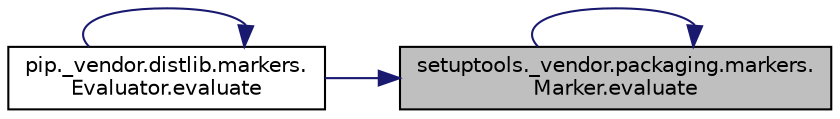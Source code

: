 digraph "setuptools._vendor.packaging.markers.Marker.evaluate"
{
 // LATEX_PDF_SIZE
  edge [fontname="Helvetica",fontsize="10",labelfontname="Helvetica",labelfontsize="10"];
  node [fontname="Helvetica",fontsize="10",shape=record];
  rankdir="RL";
  Node1 [label="setuptools._vendor.packaging.markers.\lMarker.evaluate",height=0.2,width=0.4,color="black", fillcolor="grey75", style="filled", fontcolor="black",tooltip=" "];
  Node1 -> Node1 [dir="back",color="midnightblue",fontsize="10",style="solid",fontname="Helvetica"];
  Node1 -> Node2 [dir="back",color="midnightblue",fontsize="10",style="solid",fontname="Helvetica"];
  Node2 [label="pip._vendor.distlib.markers.\lEvaluator.evaluate",height=0.2,width=0.4,color="black", fillcolor="white", style="filled",URL="$de/dda/classpip_1_1__vendor_1_1distlib_1_1markers_1_1_evaluator.html#aa4ac9be35d86c0601dfab712e2e47d5a",tooltip=" "];
  Node2 -> Node2 [dir="back",color="midnightblue",fontsize="10",style="solid",fontname="Helvetica"];
}
